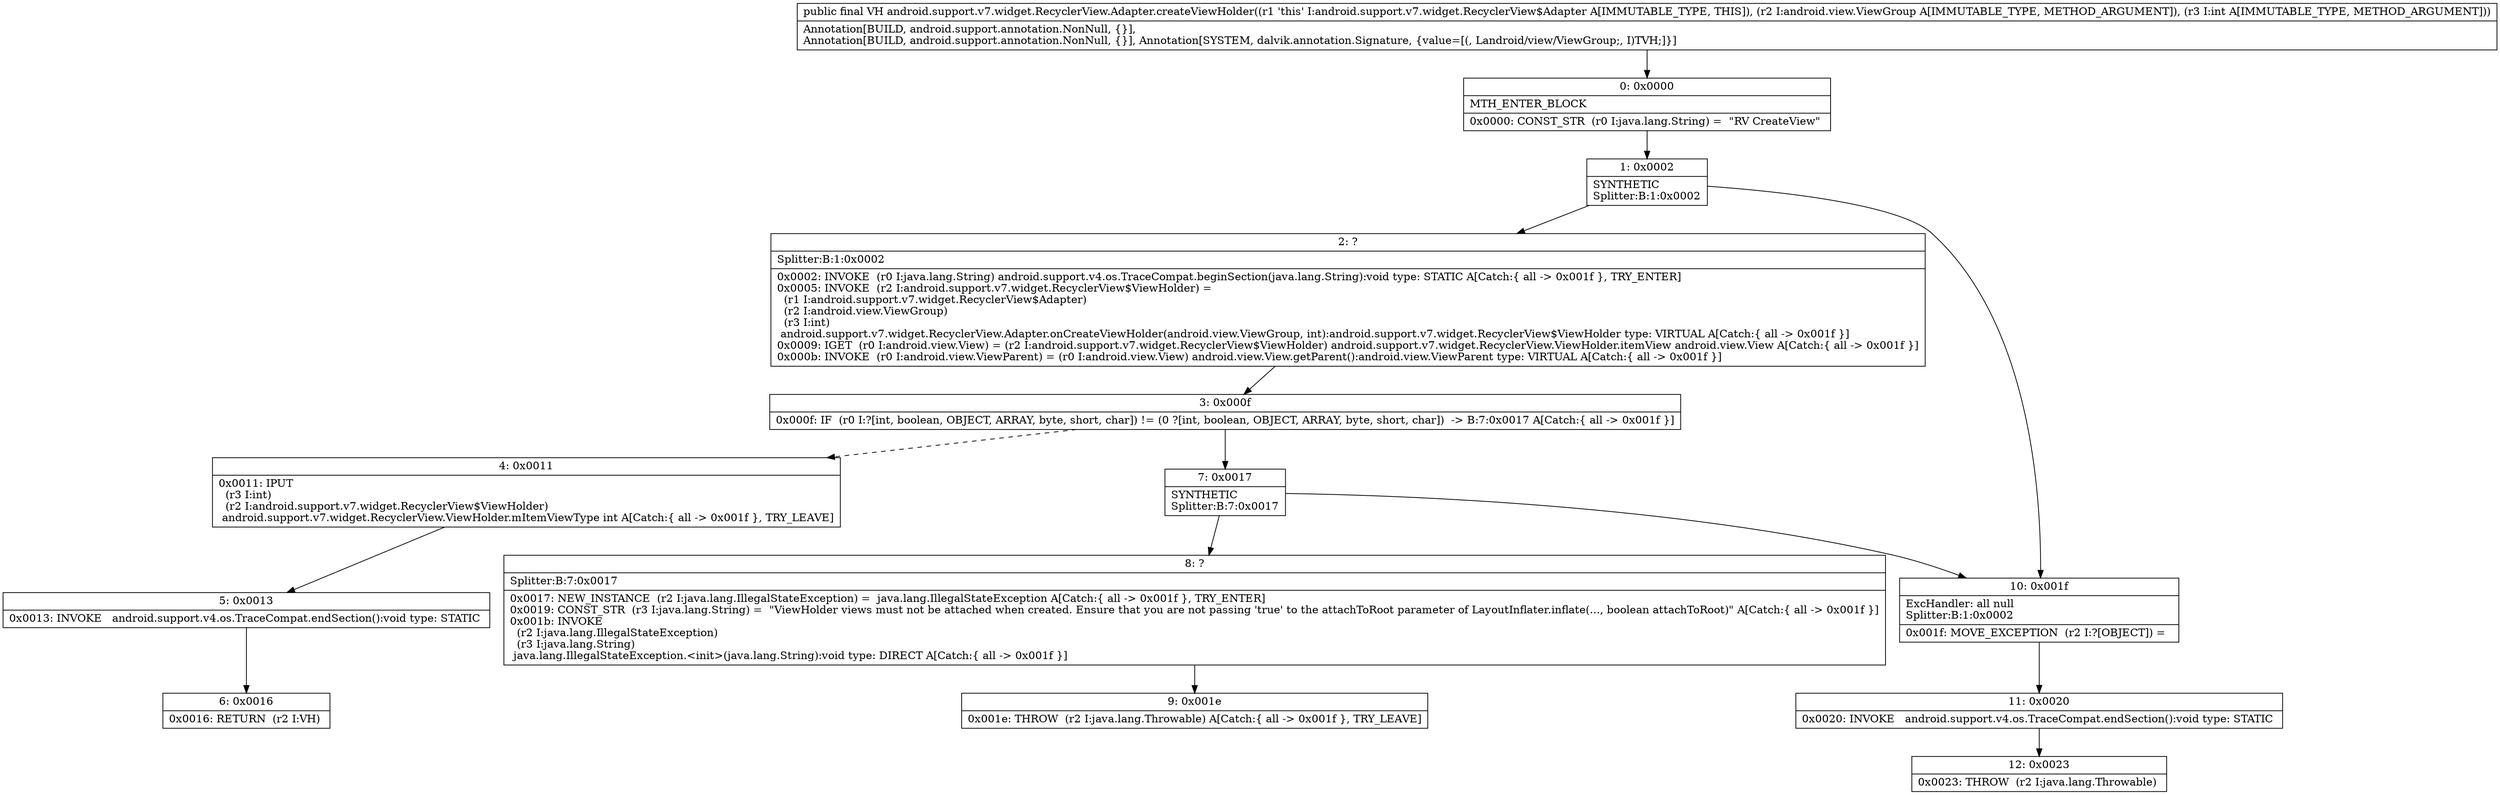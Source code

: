 digraph "CFG forandroid.support.v7.widget.RecyclerView.Adapter.createViewHolder(Landroid\/view\/ViewGroup;I)Landroid\/support\/v7\/widget\/RecyclerView$ViewHolder;" {
Node_0 [shape=record,label="{0\:\ 0x0000|MTH_ENTER_BLOCK\l|0x0000: CONST_STR  (r0 I:java.lang.String) =  \"RV CreateView\" \l}"];
Node_1 [shape=record,label="{1\:\ 0x0002|SYNTHETIC\lSplitter:B:1:0x0002\l}"];
Node_2 [shape=record,label="{2\:\ ?|Splitter:B:1:0x0002\l|0x0002: INVOKE  (r0 I:java.lang.String) android.support.v4.os.TraceCompat.beginSection(java.lang.String):void type: STATIC A[Catch:\{ all \-\> 0x001f \}, TRY_ENTER]\l0x0005: INVOKE  (r2 I:android.support.v7.widget.RecyclerView$ViewHolder) = \l  (r1 I:android.support.v7.widget.RecyclerView$Adapter)\l  (r2 I:android.view.ViewGroup)\l  (r3 I:int)\l android.support.v7.widget.RecyclerView.Adapter.onCreateViewHolder(android.view.ViewGroup, int):android.support.v7.widget.RecyclerView$ViewHolder type: VIRTUAL A[Catch:\{ all \-\> 0x001f \}]\l0x0009: IGET  (r0 I:android.view.View) = (r2 I:android.support.v7.widget.RecyclerView$ViewHolder) android.support.v7.widget.RecyclerView.ViewHolder.itemView android.view.View A[Catch:\{ all \-\> 0x001f \}]\l0x000b: INVOKE  (r0 I:android.view.ViewParent) = (r0 I:android.view.View) android.view.View.getParent():android.view.ViewParent type: VIRTUAL A[Catch:\{ all \-\> 0x001f \}]\l}"];
Node_3 [shape=record,label="{3\:\ 0x000f|0x000f: IF  (r0 I:?[int, boolean, OBJECT, ARRAY, byte, short, char]) != (0 ?[int, boolean, OBJECT, ARRAY, byte, short, char])  \-\> B:7:0x0017 A[Catch:\{ all \-\> 0x001f \}]\l}"];
Node_4 [shape=record,label="{4\:\ 0x0011|0x0011: IPUT  \l  (r3 I:int)\l  (r2 I:android.support.v7.widget.RecyclerView$ViewHolder)\l android.support.v7.widget.RecyclerView.ViewHolder.mItemViewType int A[Catch:\{ all \-\> 0x001f \}, TRY_LEAVE]\l}"];
Node_5 [shape=record,label="{5\:\ 0x0013|0x0013: INVOKE   android.support.v4.os.TraceCompat.endSection():void type: STATIC \l}"];
Node_6 [shape=record,label="{6\:\ 0x0016|0x0016: RETURN  (r2 I:VH) \l}"];
Node_7 [shape=record,label="{7\:\ 0x0017|SYNTHETIC\lSplitter:B:7:0x0017\l}"];
Node_8 [shape=record,label="{8\:\ ?|Splitter:B:7:0x0017\l|0x0017: NEW_INSTANCE  (r2 I:java.lang.IllegalStateException) =  java.lang.IllegalStateException A[Catch:\{ all \-\> 0x001f \}, TRY_ENTER]\l0x0019: CONST_STR  (r3 I:java.lang.String) =  \"ViewHolder views must not be attached when created. Ensure that you are not passing 'true' to the attachToRoot parameter of LayoutInflater.inflate(..., boolean attachToRoot)\" A[Catch:\{ all \-\> 0x001f \}]\l0x001b: INVOKE  \l  (r2 I:java.lang.IllegalStateException)\l  (r3 I:java.lang.String)\l java.lang.IllegalStateException.\<init\>(java.lang.String):void type: DIRECT A[Catch:\{ all \-\> 0x001f \}]\l}"];
Node_9 [shape=record,label="{9\:\ 0x001e|0x001e: THROW  (r2 I:java.lang.Throwable) A[Catch:\{ all \-\> 0x001f \}, TRY_LEAVE]\l}"];
Node_10 [shape=record,label="{10\:\ 0x001f|ExcHandler: all null\lSplitter:B:1:0x0002\l|0x001f: MOVE_EXCEPTION  (r2 I:?[OBJECT]) =  \l}"];
Node_11 [shape=record,label="{11\:\ 0x0020|0x0020: INVOKE   android.support.v4.os.TraceCompat.endSection():void type: STATIC \l}"];
Node_12 [shape=record,label="{12\:\ 0x0023|0x0023: THROW  (r2 I:java.lang.Throwable) \l}"];
MethodNode[shape=record,label="{public final VH android.support.v7.widget.RecyclerView.Adapter.createViewHolder((r1 'this' I:android.support.v7.widget.RecyclerView$Adapter A[IMMUTABLE_TYPE, THIS]), (r2 I:android.view.ViewGroup A[IMMUTABLE_TYPE, METHOD_ARGUMENT]), (r3 I:int A[IMMUTABLE_TYPE, METHOD_ARGUMENT]))  | Annotation[BUILD, android.support.annotation.NonNull, \{\}], \lAnnotation[BUILD, android.support.annotation.NonNull, \{\}], Annotation[SYSTEM, dalvik.annotation.Signature, \{value=[(, Landroid\/view\/ViewGroup;, I)TVH;]\}]\l}"];
MethodNode -> Node_0;
Node_0 -> Node_1;
Node_1 -> Node_2;
Node_1 -> Node_10;
Node_2 -> Node_3;
Node_3 -> Node_4[style=dashed];
Node_3 -> Node_7;
Node_4 -> Node_5;
Node_5 -> Node_6;
Node_7 -> Node_8;
Node_7 -> Node_10;
Node_8 -> Node_9;
Node_10 -> Node_11;
Node_11 -> Node_12;
}

